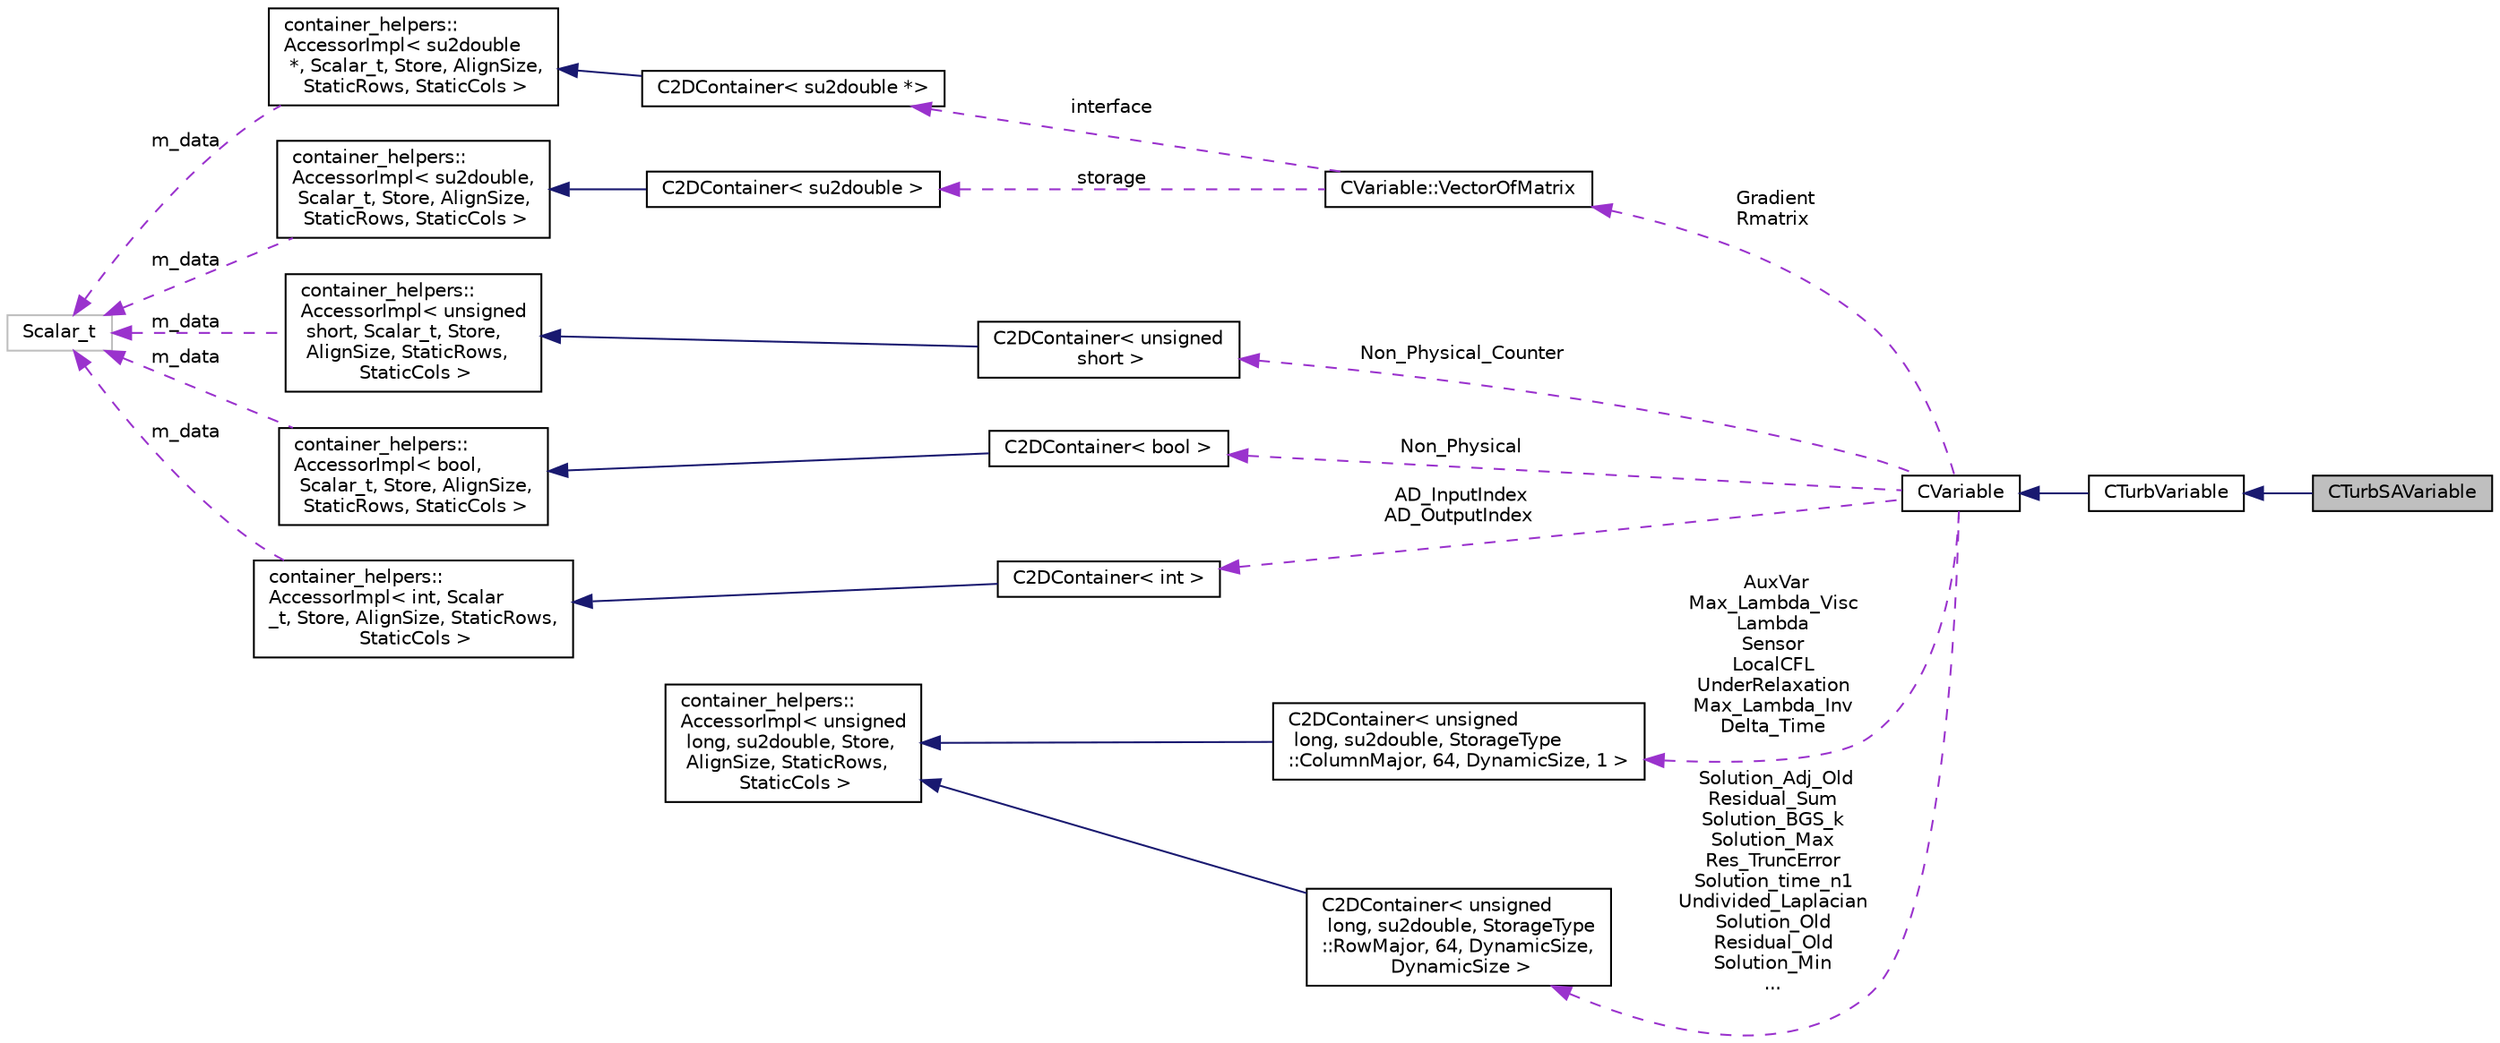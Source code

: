 digraph "CTurbSAVariable"
{
  edge [fontname="Helvetica",fontsize="10",labelfontname="Helvetica",labelfontsize="10"];
  node [fontname="Helvetica",fontsize="10",shape=record];
  rankdir="LR";
  Node3 [label="CTurbSAVariable",height=0.2,width=0.4,color="black", fillcolor="grey75", style="filled", fontcolor="black"];
  Node4 -> Node3 [dir="back",color="midnightblue",fontsize="10",style="solid",fontname="Helvetica"];
  Node4 [label="CTurbVariable",height=0.2,width=0.4,color="black", fillcolor="white", style="filled",URL="$class_c_turb_variable.html",tooltip="Base class for defining the variables of the turbulence model. "];
  Node5 -> Node4 [dir="back",color="midnightblue",fontsize="10",style="solid",fontname="Helvetica"];
  Node5 [label="CVariable",height=0.2,width=0.4,color="black", fillcolor="white", style="filled",URL="$class_c_variable.html",tooltip="Main class for defining the variables. "];
  Node6 -> Node5 [dir="back",color="darkorchid3",fontsize="10",style="dashed",label=" Gradient\nRmatrix" ,fontname="Helvetica"];
  Node6 [label="CVariable::VectorOfMatrix",height=0.2,width=0.4,color="black", fillcolor="white", style="filled",URL="$struct_c_variable_1_1_vector_of_matrix.html"];
  Node7 -> Node6 [dir="back",color="darkorchid3",fontsize="10",style="dashed",label=" interface" ,fontname="Helvetica"];
  Node7 [label="C2DContainer\< su2double *\>",height=0.2,width=0.4,color="black", fillcolor="white", style="filled",URL="$class_c2_d_container.html"];
  Node8 -> Node7 [dir="back",color="midnightblue",fontsize="10",style="solid",fontname="Helvetica"];
  Node8 [label="container_helpers::\lAccessorImpl\< su2double\l *, Scalar_t, Store, AlignSize,\l StaticRows, StaticCols \>",height=0.2,width=0.4,color="black", fillcolor="white", style="filled",URL="$classcontainer__helpers_1_1_accessor_impl.html"];
  Node9 -> Node8 [dir="back",color="darkorchid3",fontsize="10",style="dashed",label=" m_data" ,fontname="Helvetica"];
  Node9 [label="Scalar_t",height=0.2,width=0.4,color="grey75", fillcolor="white", style="filled"];
  Node10 -> Node6 [dir="back",color="darkorchid3",fontsize="10",style="dashed",label=" storage" ,fontname="Helvetica"];
  Node10 [label="C2DContainer\< su2double \>",height=0.2,width=0.4,color="black", fillcolor="white", style="filled",URL="$class_c2_d_container.html"];
  Node11 -> Node10 [dir="back",color="midnightblue",fontsize="10",style="solid",fontname="Helvetica"];
  Node11 [label="container_helpers::\lAccessorImpl\< su2double,\l Scalar_t, Store, AlignSize,\l StaticRows, StaticCols \>",height=0.2,width=0.4,color="black", fillcolor="white", style="filled",URL="$classcontainer__helpers_1_1_accessor_impl.html"];
  Node9 -> Node11 [dir="back",color="darkorchid3",fontsize="10",style="dashed",label=" m_data" ,fontname="Helvetica"];
  Node12 -> Node5 [dir="back",color="darkorchid3",fontsize="10",style="dashed",label=" Non_Physical_Counter" ,fontname="Helvetica"];
  Node12 [label="C2DContainer\< unsigned\l short \>",height=0.2,width=0.4,color="black", fillcolor="white", style="filled",URL="$class_c2_d_container.html"];
  Node13 -> Node12 [dir="back",color="midnightblue",fontsize="10",style="solid",fontname="Helvetica"];
  Node13 [label="container_helpers::\lAccessorImpl\< unsigned\l short, Scalar_t, Store,\l AlignSize, StaticRows,\l StaticCols \>",height=0.2,width=0.4,color="black", fillcolor="white", style="filled",URL="$classcontainer__helpers_1_1_accessor_impl.html"];
  Node9 -> Node13 [dir="back",color="darkorchid3",fontsize="10",style="dashed",label=" m_data" ,fontname="Helvetica"];
  Node14 -> Node5 [dir="back",color="darkorchid3",fontsize="10",style="dashed",label=" AuxVar\nMax_Lambda_Visc\nLambda\nSensor\nLocalCFL\nUnderRelaxation\nMax_Lambda_Inv\nDelta_Time" ,fontname="Helvetica"];
  Node14 [label="C2DContainer\< unsigned\l long, su2double, StorageType\l::ColumnMajor, 64, DynamicSize, 1 \>",height=0.2,width=0.4,color="black", fillcolor="white", style="filled",URL="$class_c2_d_container.html"];
  Node15 -> Node14 [dir="back",color="midnightblue",fontsize="10",style="solid",fontname="Helvetica"];
  Node15 [label="container_helpers::\lAccessorImpl\< unsigned\l long, su2double, Store,\l AlignSize, StaticRows,\l StaticCols \>",height=0.2,width=0.4,color="black", fillcolor="white", style="filled",URL="$classcontainer__helpers_1_1_accessor_impl.html"];
  Node16 -> Node5 [dir="back",color="darkorchid3",fontsize="10",style="dashed",label=" Non_Physical" ,fontname="Helvetica"];
  Node16 [label="C2DContainer\< bool \>",height=0.2,width=0.4,color="black", fillcolor="white", style="filled",URL="$class_c2_d_container.html"];
  Node17 -> Node16 [dir="back",color="midnightblue",fontsize="10",style="solid",fontname="Helvetica"];
  Node17 [label="container_helpers::\lAccessorImpl\< bool,\l Scalar_t, Store, AlignSize,\l StaticRows, StaticCols \>",height=0.2,width=0.4,color="black", fillcolor="white", style="filled",URL="$classcontainer__helpers_1_1_accessor_impl.html"];
  Node9 -> Node17 [dir="back",color="darkorchid3",fontsize="10",style="dashed",label=" m_data" ,fontname="Helvetica"];
  Node18 -> Node5 [dir="back",color="darkorchid3",fontsize="10",style="dashed",label=" AD_InputIndex\nAD_OutputIndex" ,fontname="Helvetica"];
  Node18 [label="C2DContainer\< int \>",height=0.2,width=0.4,color="black", fillcolor="white", style="filled",URL="$class_c2_d_container.html"];
  Node19 -> Node18 [dir="back",color="midnightblue",fontsize="10",style="solid",fontname="Helvetica"];
  Node19 [label="container_helpers::\lAccessorImpl\< int, Scalar\l_t, Store, AlignSize, StaticRows,\l StaticCols \>",height=0.2,width=0.4,color="black", fillcolor="white", style="filled",URL="$classcontainer__helpers_1_1_accessor_impl.html"];
  Node9 -> Node19 [dir="back",color="darkorchid3",fontsize="10",style="dashed",label=" m_data" ,fontname="Helvetica"];
  Node20 -> Node5 [dir="back",color="darkorchid3",fontsize="10",style="dashed",label=" Solution_Adj_Old\nResidual_Sum\nSolution_BGS_k\nSolution_Max\nRes_TruncError\nSolution_time_n1\nUndivided_Laplacian\nSolution_Old\nResidual_Old\nSolution_Min\n..." ,fontname="Helvetica"];
  Node20 [label="C2DContainer\< unsigned\l long, su2double, StorageType\l::RowMajor, 64, DynamicSize,\l DynamicSize \>",height=0.2,width=0.4,color="black", fillcolor="white", style="filled",URL="$class_c2_d_container.html"];
  Node15 -> Node20 [dir="back",color="midnightblue",fontsize="10",style="solid",fontname="Helvetica"];
}
